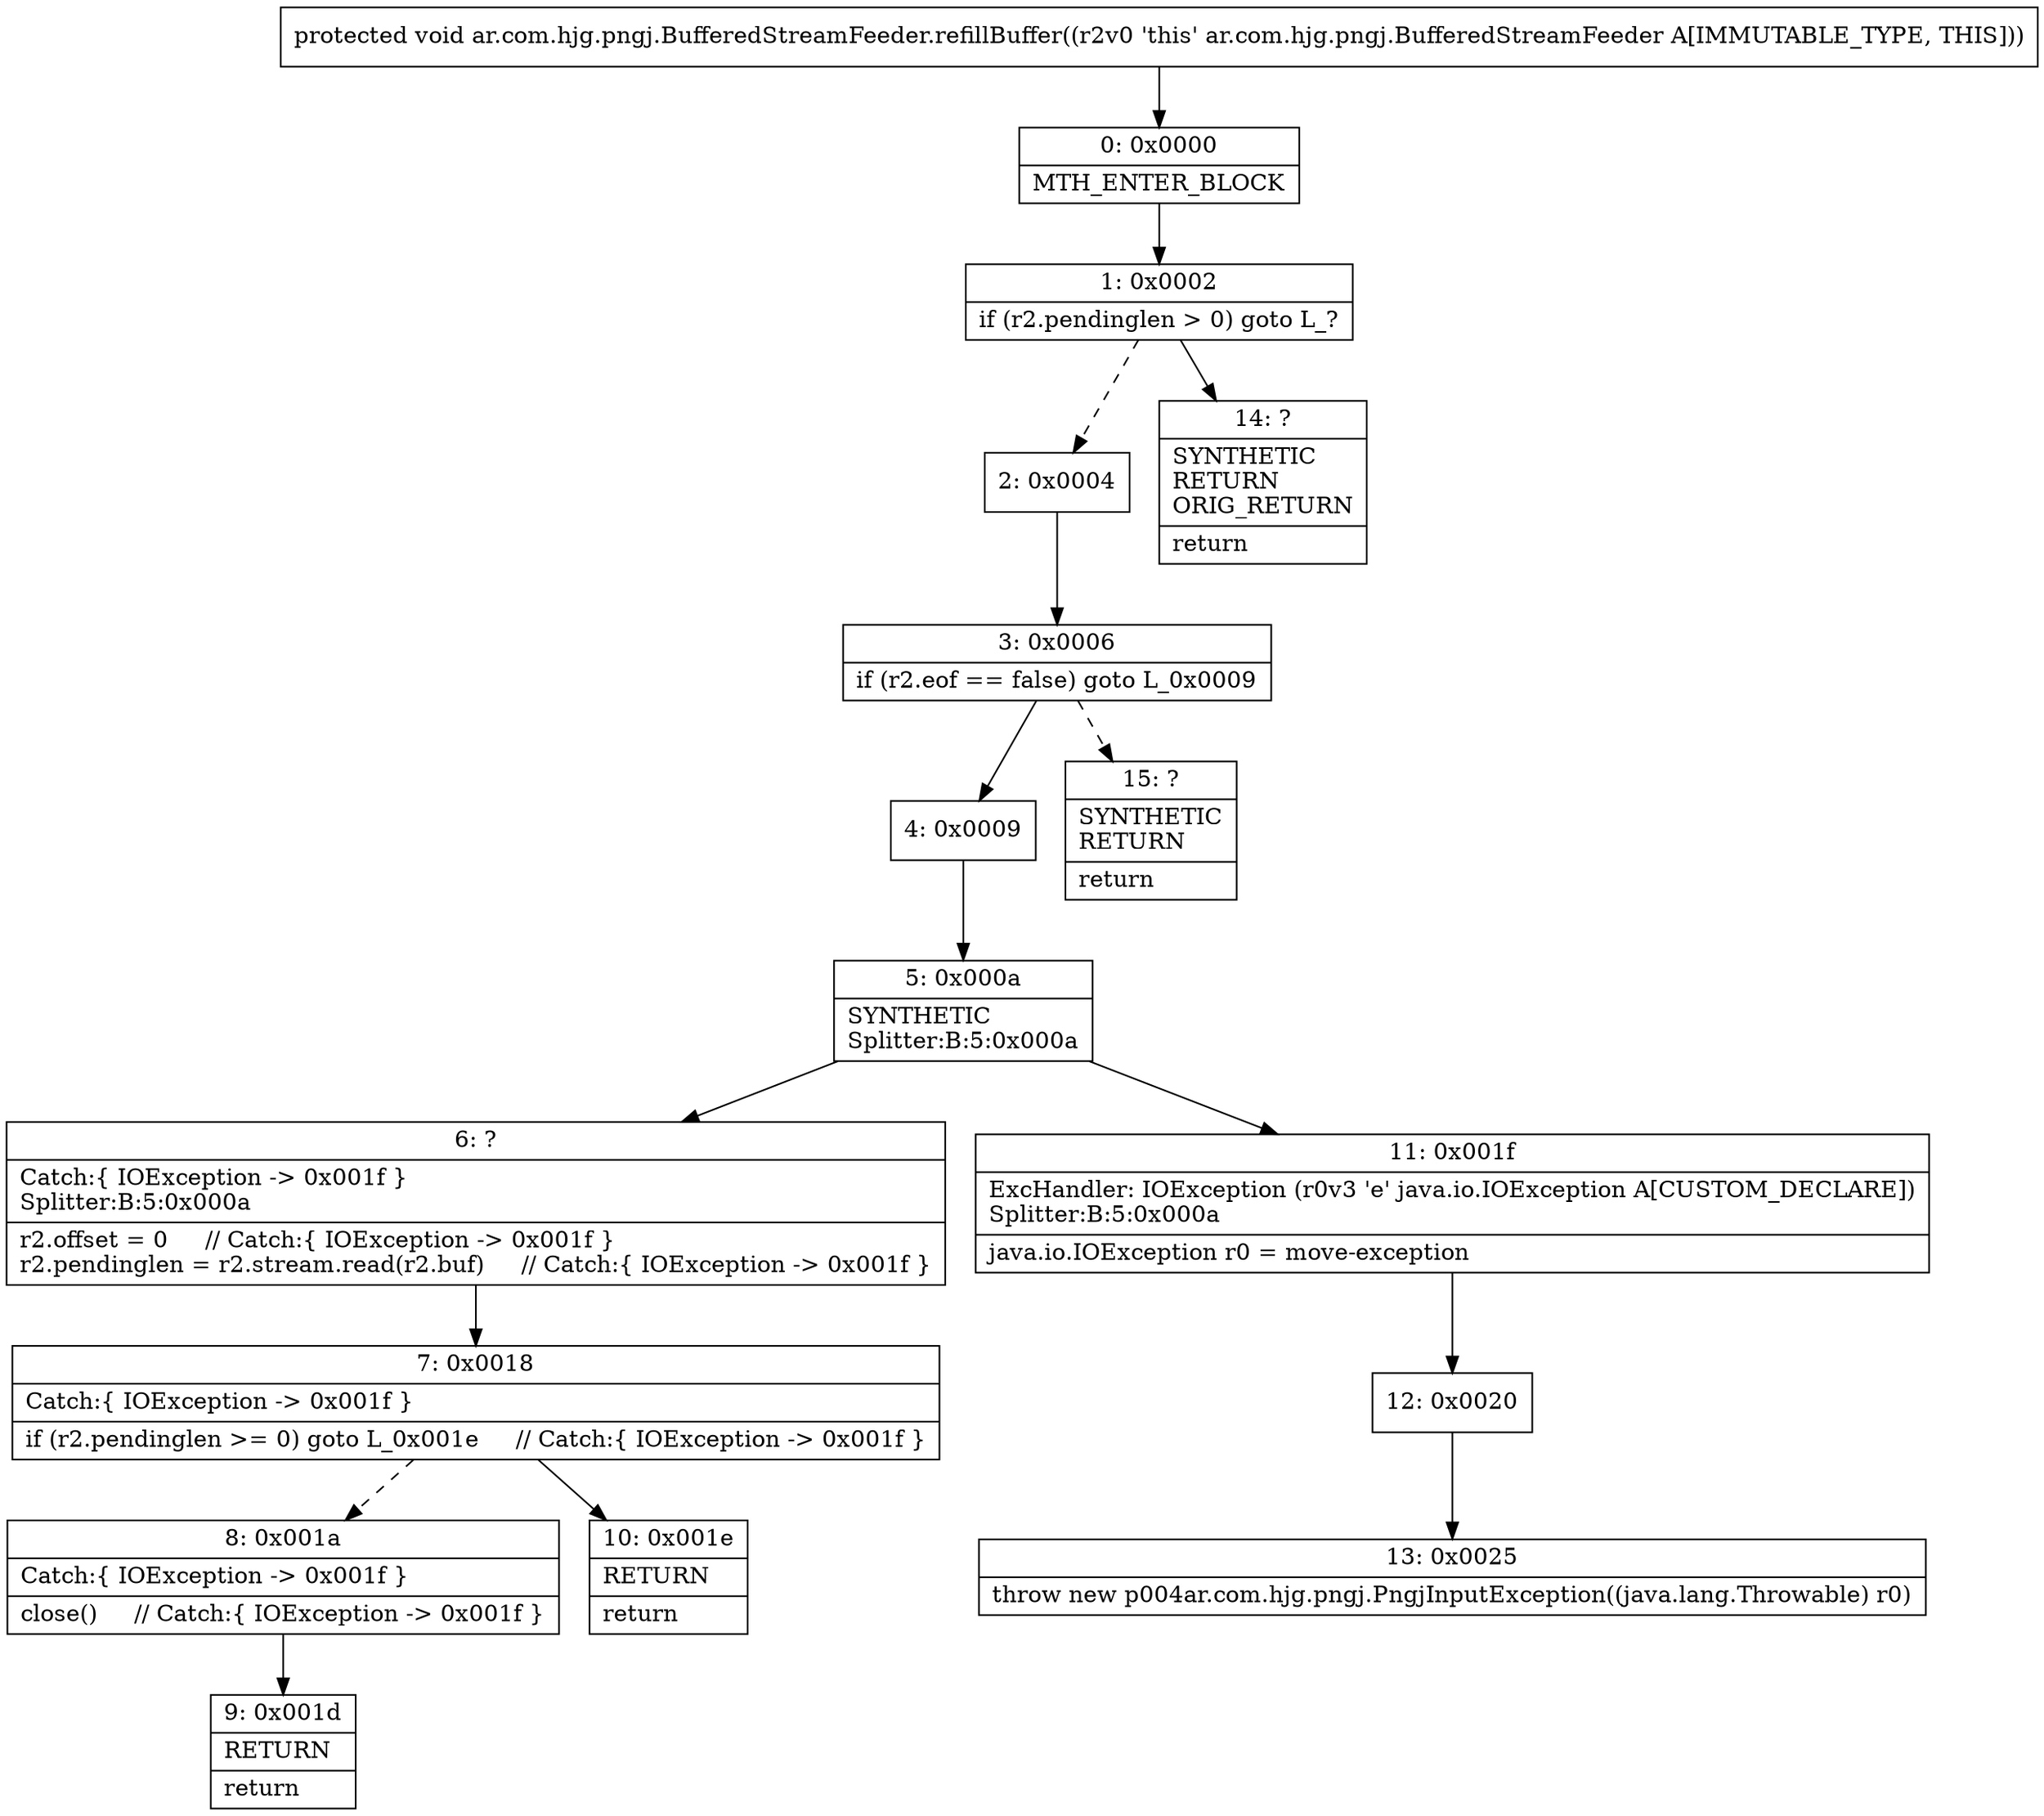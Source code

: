 digraph "CFG forar.com.hjg.pngj.BufferedStreamFeeder.refillBuffer()V" {
Node_0 [shape=record,label="{0\:\ 0x0000|MTH_ENTER_BLOCK\l}"];
Node_1 [shape=record,label="{1\:\ 0x0002|if (r2.pendinglen \> 0) goto L_?\l}"];
Node_2 [shape=record,label="{2\:\ 0x0004}"];
Node_3 [shape=record,label="{3\:\ 0x0006|if (r2.eof == false) goto L_0x0009\l}"];
Node_4 [shape=record,label="{4\:\ 0x0009}"];
Node_5 [shape=record,label="{5\:\ 0x000a|SYNTHETIC\lSplitter:B:5:0x000a\l}"];
Node_6 [shape=record,label="{6\:\ ?|Catch:\{ IOException \-\> 0x001f \}\lSplitter:B:5:0x000a\l|r2.offset = 0     \/\/ Catch:\{ IOException \-\> 0x001f \}\lr2.pendinglen = r2.stream.read(r2.buf)     \/\/ Catch:\{ IOException \-\> 0x001f \}\l}"];
Node_7 [shape=record,label="{7\:\ 0x0018|Catch:\{ IOException \-\> 0x001f \}\l|if (r2.pendinglen \>= 0) goto L_0x001e     \/\/ Catch:\{ IOException \-\> 0x001f \}\l}"];
Node_8 [shape=record,label="{8\:\ 0x001a|Catch:\{ IOException \-\> 0x001f \}\l|close()     \/\/ Catch:\{ IOException \-\> 0x001f \}\l}"];
Node_9 [shape=record,label="{9\:\ 0x001d|RETURN\l|return\l}"];
Node_10 [shape=record,label="{10\:\ 0x001e|RETURN\l|return\l}"];
Node_11 [shape=record,label="{11\:\ 0x001f|ExcHandler: IOException (r0v3 'e' java.io.IOException A[CUSTOM_DECLARE])\lSplitter:B:5:0x000a\l|java.io.IOException r0 = move\-exception\l}"];
Node_12 [shape=record,label="{12\:\ 0x0020}"];
Node_13 [shape=record,label="{13\:\ 0x0025|throw new p004ar.com.hjg.pngj.PngjInputException((java.lang.Throwable) r0)\l}"];
Node_14 [shape=record,label="{14\:\ ?|SYNTHETIC\lRETURN\lORIG_RETURN\l|return\l}"];
Node_15 [shape=record,label="{15\:\ ?|SYNTHETIC\lRETURN\l|return\l}"];
MethodNode[shape=record,label="{protected void ar.com.hjg.pngj.BufferedStreamFeeder.refillBuffer((r2v0 'this' ar.com.hjg.pngj.BufferedStreamFeeder A[IMMUTABLE_TYPE, THIS])) }"];
MethodNode -> Node_0;
Node_0 -> Node_1;
Node_1 -> Node_2[style=dashed];
Node_1 -> Node_14;
Node_2 -> Node_3;
Node_3 -> Node_4;
Node_3 -> Node_15[style=dashed];
Node_4 -> Node_5;
Node_5 -> Node_6;
Node_5 -> Node_11;
Node_6 -> Node_7;
Node_7 -> Node_8[style=dashed];
Node_7 -> Node_10;
Node_8 -> Node_9;
Node_11 -> Node_12;
Node_12 -> Node_13;
}

